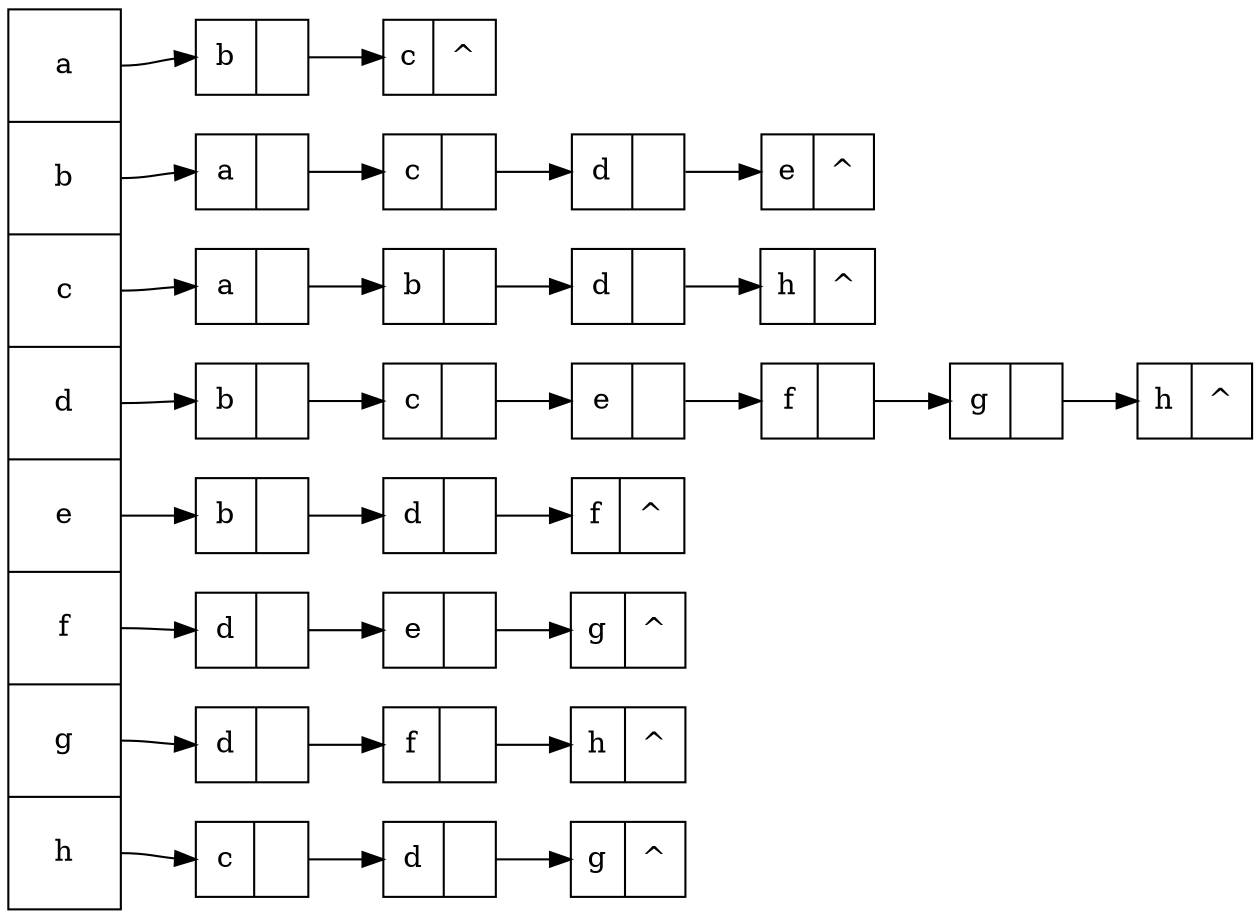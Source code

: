 digraph G {
    rankdir = LR;
    //splines = polyline 
    node [shape = record];
    
    list [label = "<n1> a|<n2> b|<n3> c|<n4> d|<n5> e|<n6> f|<n7> g|<n8> h", height = 6];

    ab [label = "{<in> b|<next>}"];
    ac [label = "{<in> c|<next> ^}"];
    ba [label = "{<in> a|<next>}"];
    bc [label = "{<in> c|<next>}"];
    bd [label = "{<in> d|<next>}"];
    be [label = "{<in> e|<next> ^}"];
    ca [label = "{<in> a|<next>}"];
    cb [label = "{<in> b|<next>}"];
    cd [label = "{<in> d|<next>}"];
    ch [label = "{<in> h|<next> ^}"];
    db [label = "{<in> b|<next>}"];
    dc [label = "{<in> c|<next>}"];
    de [label = "{<in> e|<next>}"];
    df [label = "{<in> f|<next>}"];
    dg [label = "{<in> g|<next>}"];
    dh [label = "{<in> h|<next> ^}"];
    eb [label = "{<in> b|<next>}"];
    ed [label = "{<in> d|<next>}"];
    ef [label = "{<in> f|<next> ^}"];
    fd [label = "{<in> d|<next>}"];
    fe [label = "{<in> e|<next>}"];
    fg [label = "{<in> g|<next> ^}"];
    gd [label = "{<in> d|<next>}"];
    gf [label = "{<in> f|<next>}"];
    gh [label = "{<in> h|<next> ^}"];
    hc [label = "{<in> c|<next>}"];
    hd [label = "{<in> d|<next>}"];
    hg [label = "{<in> g|<next> ^}"];

    list:n1 -> ab:in:w;
    ab:next -> ac:in:w;
    list:n2 -> ba:in:w;
    ba:next -> bc:in:w;
    bc:next -> bd:in:w;
    bd:next -> be:in:w;
    list:n3 -> ca:in:w;
    ca:next -> cb:in:w;
    cb:next -> cd:in:w;
    cd:next -> ch:in:w;
    list:n4 -> db:in:w;
    db:next -> dc:in:w;
    dc:next -> de:in:w;
    de:next -> df:in:w;
    df:next -> dg:in:w;
    dg:next -> dh:in:w;
    list:n5 -> eb:in:w;
    eb:next -> ed:in:w;
    ed:next -> ef:in:w;
    list:n6 -> fd:in:w;
    fd:next -> fe:in:w;
    fe:next -> fg:in:w;
    list:n7 -> gd:in:w;
    gd:next -> gf:in:w;
    gf:next -> gh:in:w;
    list:n8 -> hc:in:w;
    hc:next -> hd:in:w;
    hd:next -> hg:in:w;
}
